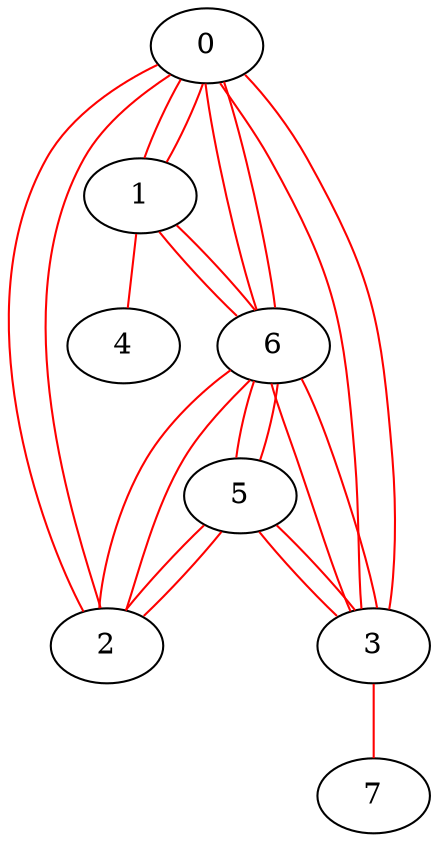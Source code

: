 graph{
0 -- 1 [color=red];
0 -- 2 [color=red];
0 -- 3 [color=red];
0 -- 6 [color=red];
1 -- 0 [color=red];
1 -- 4 [color=red];
1 -- 6 [color=red];
2 -- 0 [color=red];
2 -- 5 [color=red];
2 -- 6 [color=red];
3 -- 0 [color=red];
3 -- 5 [color=red];
3 -- 6 [color=red];
3 -- 7 [color=red];
5 -- 2 [color=red];
5 -- 3 [color=red];
5 -- 6 [color=red];
6 -- 0 [color=red];
6 -- 1 [color=red];
6 -- 2 [color=red];
6 -- 3 [color=red];
6 -- 5 [color=red];
}
